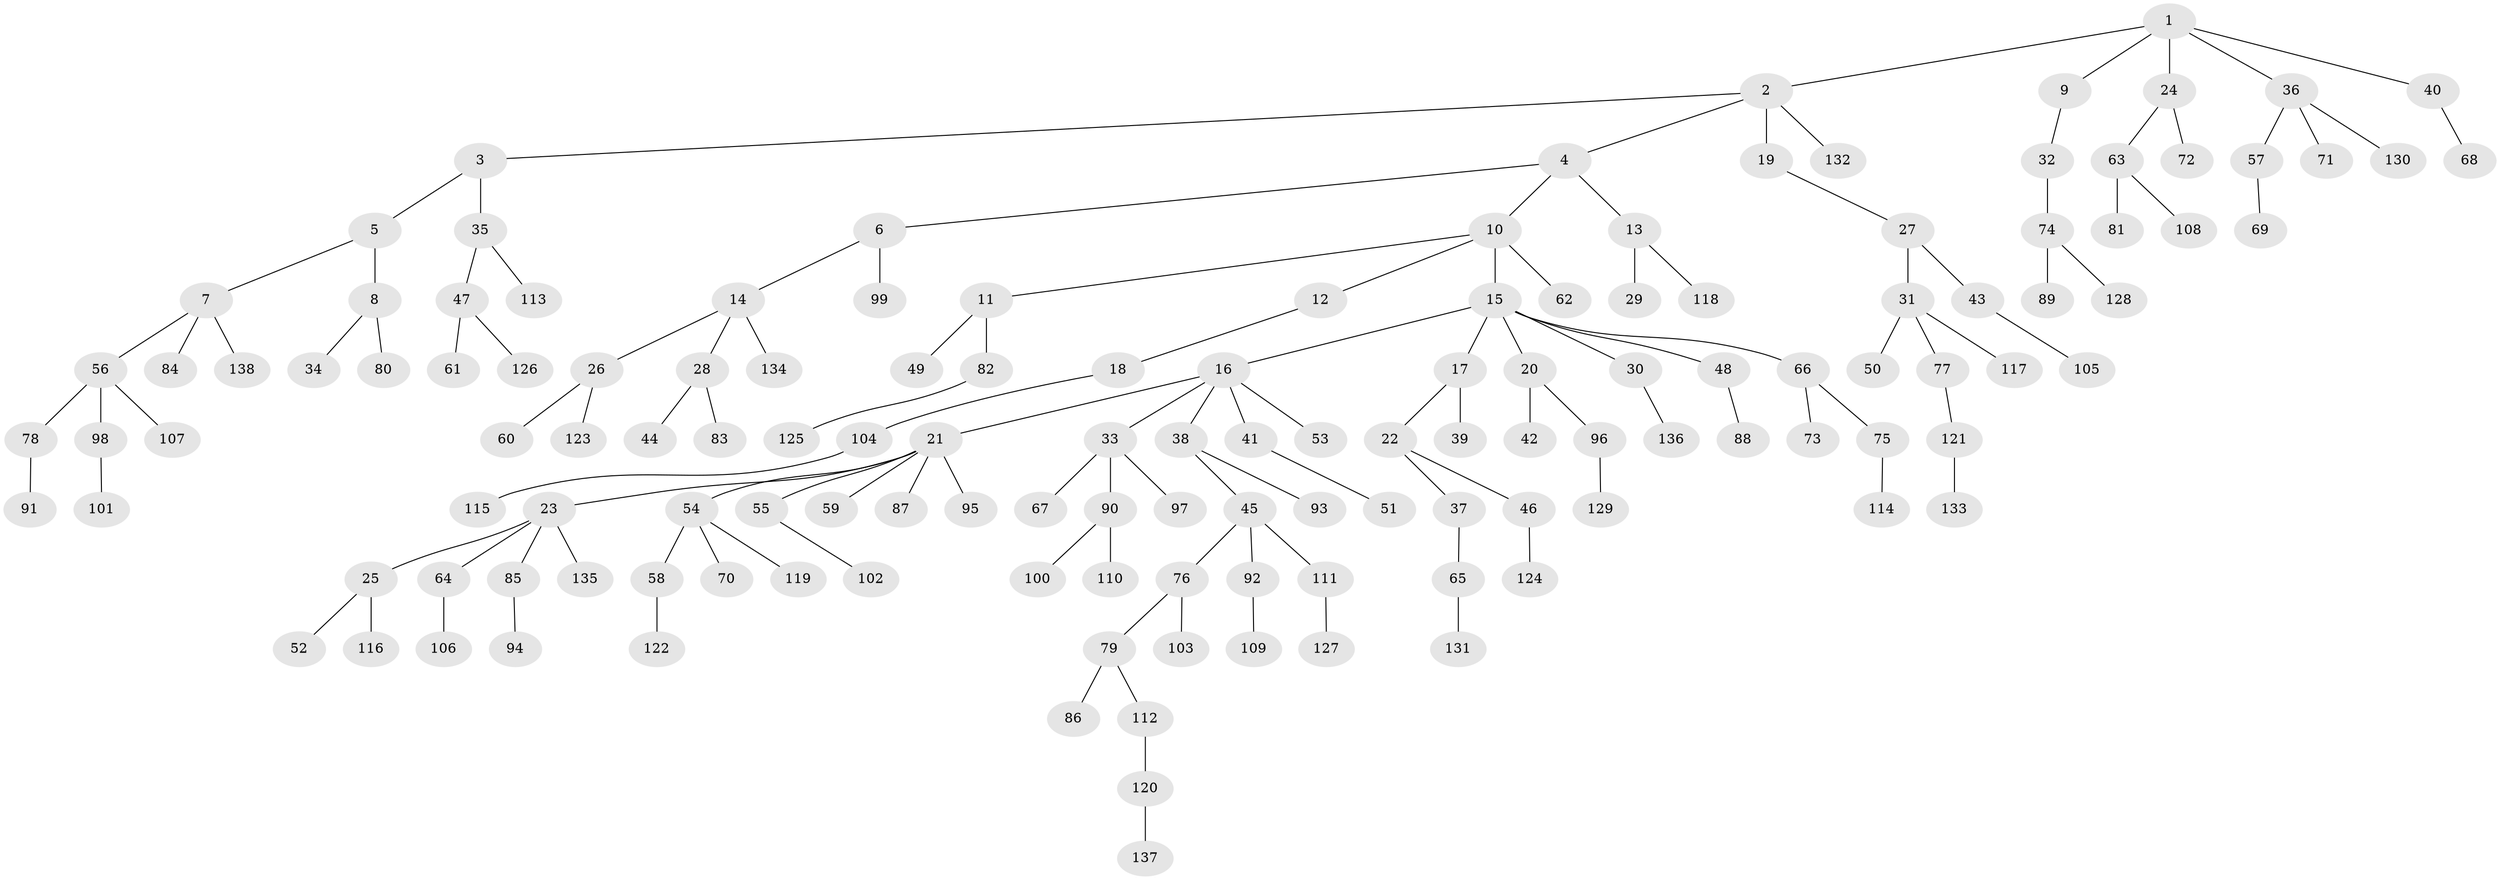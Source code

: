 // Generated by graph-tools (version 1.1) at 2025/02/03/09/25 03:02:25]
// undirected, 138 vertices, 137 edges
graph export_dot {
graph [start="1"]
  node [color=gray90,style=filled];
  1;
  2;
  3;
  4;
  5;
  6;
  7;
  8;
  9;
  10;
  11;
  12;
  13;
  14;
  15;
  16;
  17;
  18;
  19;
  20;
  21;
  22;
  23;
  24;
  25;
  26;
  27;
  28;
  29;
  30;
  31;
  32;
  33;
  34;
  35;
  36;
  37;
  38;
  39;
  40;
  41;
  42;
  43;
  44;
  45;
  46;
  47;
  48;
  49;
  50;
  51;
  52;
  53;
  54;
  55;
  56;
  57;
  58;
  59;
  60;
  61;
  62;
  63;
  64;
  65;
  66;
  67;
  68;
  69;
  70;
  71;
  72;
  73;
  74;
  75;
  76;
  77;
  78;
  79;
  80;
  81;
  82;
  83;
  84;
  85;
  86;
  87;
  88;
  89;
  90;
  91;
  92;
  93;
  94;
  95;
  96;
  97;
  98;
  99;
  100;
  101;
  102;
  103;
  104;
  105;
  106;
  107;
  108;
  109;
  110;
  111;
  112;
  113;
  114;
  115;
  116;
  117;
  118;
  119;
  120;
  121;
  122;
  123;
  124;
  125;
  126;
  127;
  128;
  129;
  130;
  131;
  132;
  133;
  134;
  135;
  136;
  137;
  138;
  1 -- 2;
  1 -- 9;
  1 -- 24;
  1 -- 36;
  1 -- 40;
  2 -- 3;
  2 -- 4;
  2 -- 19;
  2 -- 132;
  3 -- 5;
  3 -- 35;
  4 -- 6;
  4 -- 10;
  4 -- 13;
  5 -- 7;
  5 -- 8;
  6 -- 14;
  6 -- 99;
  7 -- 56;
  7 -- 84;
  7 -- 138;
  8 -- 34;
  8 -- 80;
  9 -- 32;
  10 -- 11;
  10 -- 12;
  10 -- 15;
  10 -- 62;
  11 -- 49;
  11 -- 82;
  12 -- 18;
  13 -- 29;
  13 -- 118;
  14 -- 26;
  14 -- 28;
  14 -- 134;
  15 -- 16;
  15 -- 17;
  15 -- 20;
  15 -- 30;
  15 -- 48;
  15 -- 66;
  16 -- 21;
  16 -- 33;
  16 -- 38;
  16 -- 41;
  16 -- 53;
  17 -- 22;
  17 -- 39;
  18 -- 104;
  19 -- 27;
  20 -- 42;
  20 -- 96;
  21 -- 23;
  21 -- 54;
  21 -- 55;
  21 -- 59;
  21 -- 87;
  21 -- 95;
  22 -- 37;
  22 -- 46;
  23 -- 25;
  23 -- 64;
  23 -- 85;
  23 -- 135;
  24 -- 63;
  24 -- 72;
  25 -- 52;
  25 -- 116;
  26 -- 60;
  26 -- 123;
  27 -- 31;
  27 -- 43;
  28 -- 44;
  28 -- 83;
  30 -- 136;
  31 -- 50;
  31 -- 77;
  31 -- 117;
  32 -- 74;
  33 -- 67;
  33 -- 90;
  33 -- 97;
  35 -- 47;
  35 -- 113;
  36 -- 57;
  36 -- 71;
  36 -- 130;
  37 -- 65;
  38 -- 45;
  38 -- 93;
  40 -- 68;
  41 -- 51;
  43 -- 105;
  45 -- 76;
  45 -- 92;
  45 -- 111;
  46 -- 124;
  47 -- 61;
  47 -- 126;
  48 -- 88;
  54 -- 58;
  54 -- 70;
  54 -- 119;
  55 -- 102;
  56 -- 78;
  56 -- 98;
  56 -- 107;
  57 -- 69;
  58 -- 122;
  63 -- 81;
  63 -- 108;
  64 -- 106;
  65 -- 131;
  66 -- 73;
  66 -- 75;
  74 -- 89;
  74 -- 128;
  75 -- 114;
  76 -- 79;
  76 -- 103;
  77 -- 121;
  78 -- 91;
  79 -- 86;
  79 -- 112;
  82 -- 125;
  85 -- 94;
  90 -- 100;
  90 -- 110;
  92 -- 109;
  96 -- 129;
  98 -- 101;
  104 -- 115;
  111 -- 127;
  112 -- 120;
  120 -- 137;
  121 -- 133;
}
